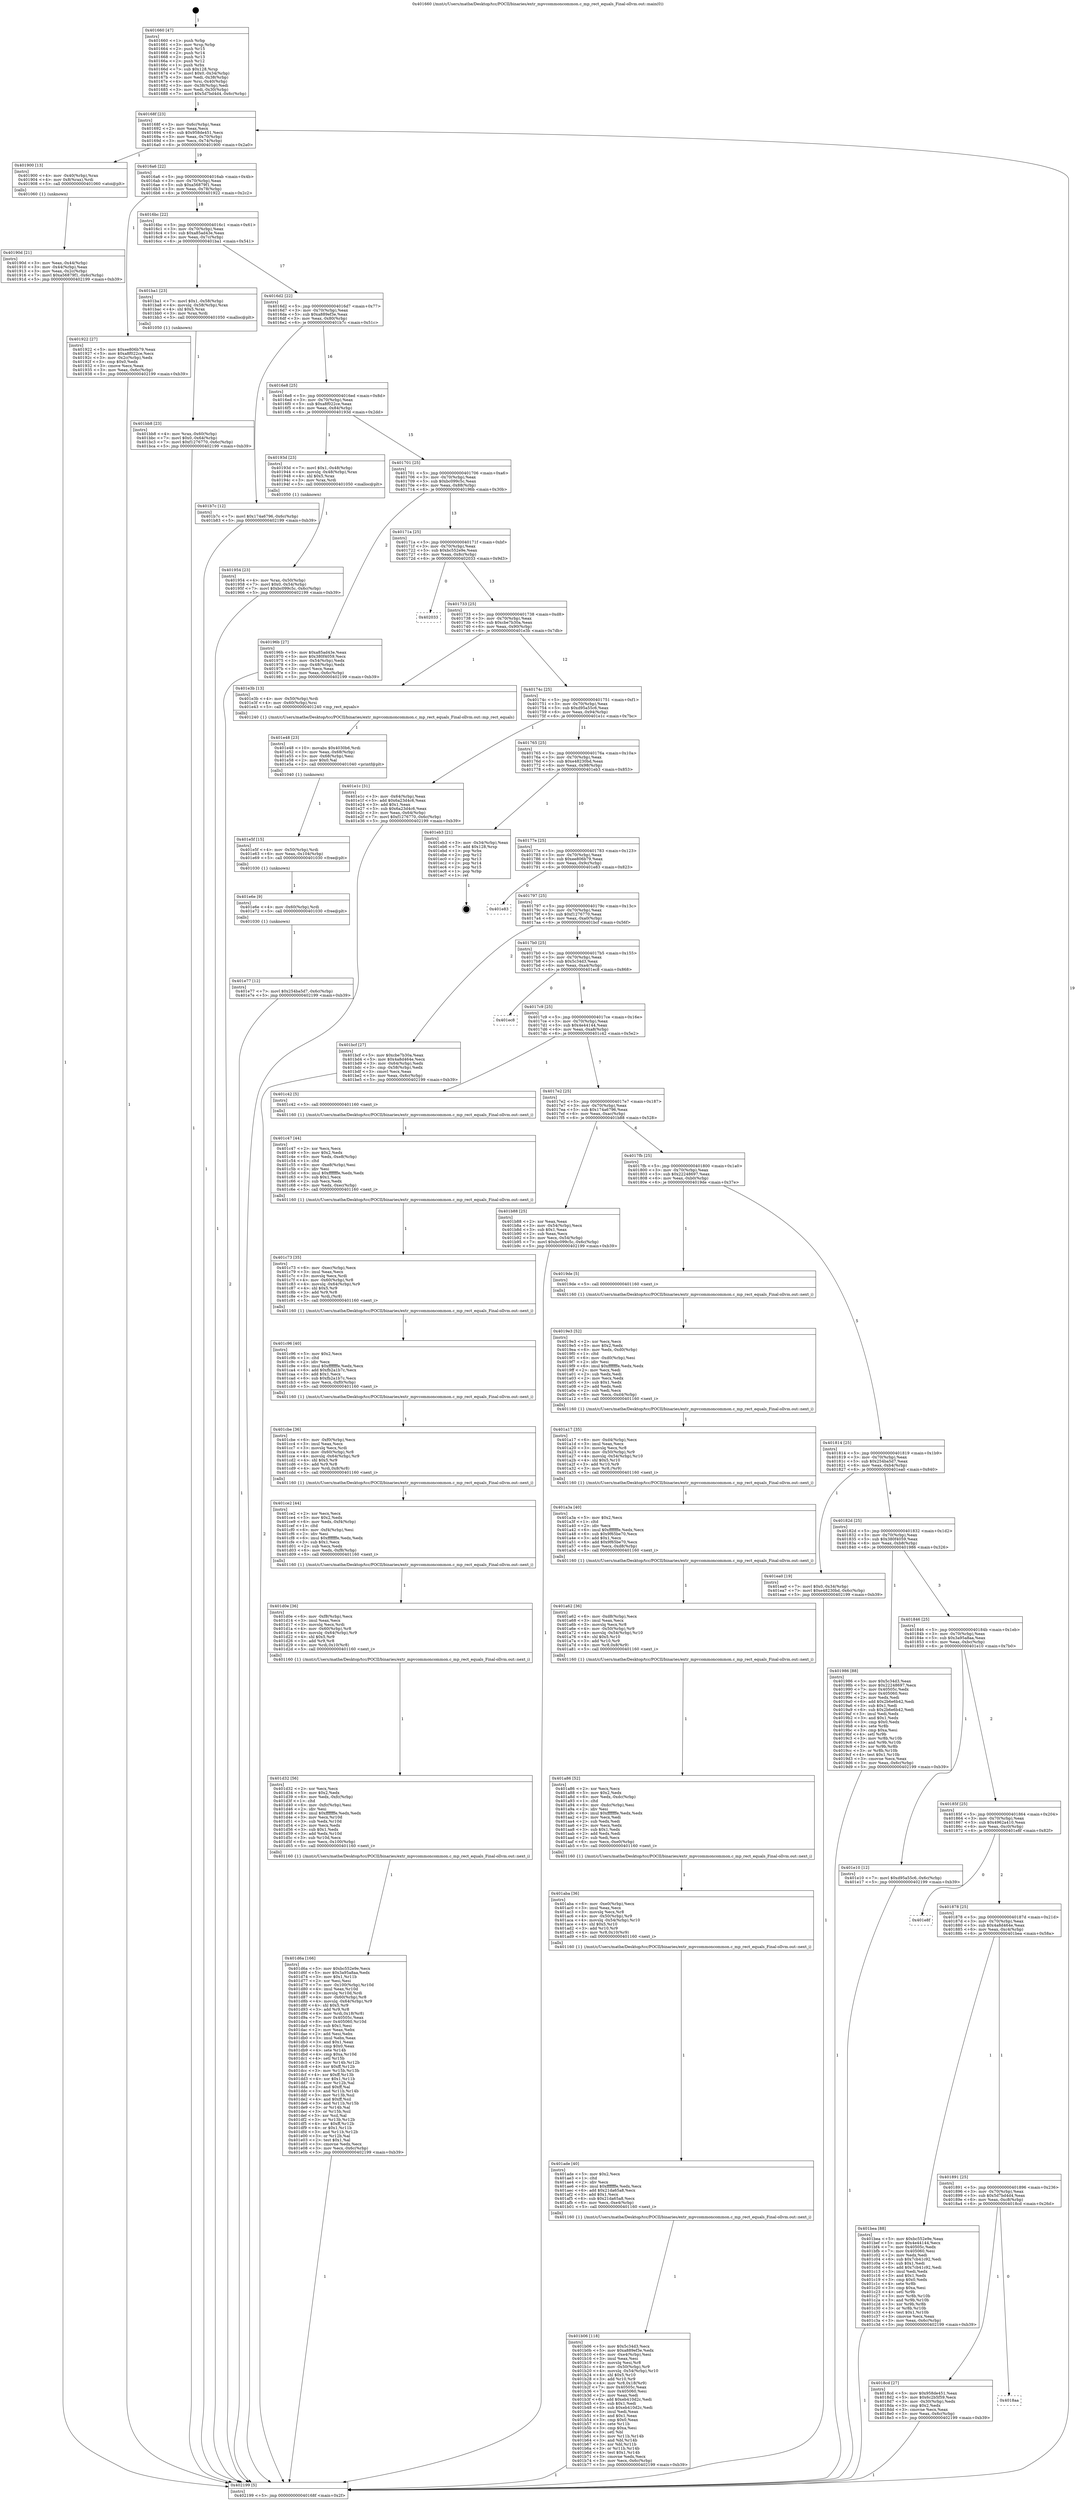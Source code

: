 digraph "0x401660" {
  label = "0x401660 (/mnt/c/Users/mathe/Desktop/tcc/POCII/binaries/extr_mpvcommoncommon.c_mp_rect_equals_Final-ollvm.out::main(0))"
  labelloc = "t"
  node[shape=record]

  Entry [label="",width=0.3,height=0.3,shape=circle,fillcolor=black,style=filled]
  "0x40168f" [label="{
     0x40168f [23]\l
     | [instrs]\l
     &nbsp;&nbsp;0x40168f \<+3\>: mov -0x6c(%rbp),%eax\l
     &nbsp;&nbsp;0x401692 \<+2\>: mov %eax,%ecx\l
     &nbsp;&nbsp;0x401694 \<+6\>: sub $0x958de451,%ecx\l
     &nbsp;&nbsp;0x40169a \<+3\>: mov %eax,-0x70(%rbp)\l
     &nbsp;&nbsp;0x40169d \<+3\>: mov %ecx,-0x74(%rbp)\l
     &nbsp;&nbsp;0x4016a0 \<+6\>: je 0000000000401900 \<main+0x2a0\>\l
  }"]
  "0x401900" [label="{
     0x401900 [13]\l
     | [instrs]\l
     &nbsp;&nbsp;0x401900 \<+4\>: mov -0x40(%rbp),%rax\l
     &nbsp;&nbsp;0x401904 \<+4\>: mov 0x8(%rax),%rdi\l
     &nbsp;&nbsp;0x401908 \<+5\>: call 0000000000401060 \<atoi@plt\>\l
     | [calls]\l
     &nbsp;&nbsp;0x401060 \{1\} (unknown)\l
  }"]
  "0x4016a6" [label="{
     0x4016a6 [22]\l
     | [instrs]\l
     &nbsp;&nbsp;0x4016a6 \<+5\>: jmp 00000000004016ab \<main+0x4b\>\l
     &nbsp;&nbsp;0x4016ab \<+3\>: mov -0x70(%rbp),%eax\l
     &nbsp;&nbsp;0x4016ae \<+5\>: sub $0xa56879f1,%eax\l
     &nbsp;&nbsp;0x4016b3 \<+3\>: mov %eax,-0x78(%rbp)\l
     &nbsp;&nbsp;0x4016b6 \<+6\>: je 0000000000401922 \<main+0x2c2\>\l
  }"]
  Exit [label="",width=0.3,height=0.3,shape=circle,fillcolor=black,style=filled,peripheries=2]
  "0x401922" [label="{
     0x401922 [27]\l
     | [instrs]\l
     &nbsp;&nbsp;0x401922 \<+5\>: mov $0xee806b79,%eax\l
     &nbsp;&nbsp;0x401927 \<+5\>: mov $0xa8f022ce,%ecx\l
     &nbsp;&nbsp;0x40192c \<+3\>: mov -0x2c(%rbp),%edx\l
     &nbsp;&nbsp;0x40192f \<+3\>: cmp $0x0,%edx\l
     &nbsp;&nbsp;0x401932 \<+3\>: cmove %ecx,%eax\l
     &nbsp;&nbsp;0x401935 \<+3\>: mov %eax,-0x6c(%rbp)\l
     &nbsp;&nbsp;0x401938 \<+5\>: jmp 0000000000402199 \<main+0xb39\>\l
  }"]
  "0x4016bc" [label="{
     0x4016bc [22]\l
     | [instrs]\l
     &nbsp;&nbsp;0x4016bc \<+5\>: jmp 00000000004016c1 \<main+0x61\>\l
     &nbsp;&nbsp;0x4016c1 \<+3\>: mov -0x70(%rbp),%eax\l
     &nbsp;&nbsp;0x4016c4 \<+5\>: sub $0xa85ad43e,%eax\l
     &nbsp;&nbsp;0x4016c9 \<+3\>: mov %eax,-0x7c(%rbp)\l
     &nbsp;&nbsp;0x4016cc \<+6\>: je 0000000000401ba1 \<main+0x541\>\l
  }"]
  "0x401e77" [label="{
     0x401e77 [12]\l
     | [instrs]\l
     &nbsp;&nbsp;0x401e77 \<+7\>: movl $0x254ba5d7,-0x6c(%rbp)\l
     &nbsp;&nbsp;0x401e7e \<+5\>: jmp 0000000000402199 \<main+0xb39\>\l
  }"]
  "0x401ba1" [label="{
     0x401ba1 [23]\l
     | [instrs]\l
     &nbsp;&nbsp;0x401ba1 \<+7\>: movl $0x1,-0x58(%rbp)\l
     &nbsp;&nbsp;0x401ba8 \<+4\>: movslq -0x58(%rbp),%rax\l
     &nbsp;&nbsp;0x401bac \<+4\>: shl $0x5,%rax\l
     &nbsp;&nbsp;0x401bb0 \<+3\>: mov %rax,%rdi\l
     &nbsp;&nbsp;0x401bb3 \<+5\>: call 0000000000401050 \<malloc@plt\>\l
     | [calls]\l
     &nbsp;&nbsp;0x401050 \{1\} (unknown)\l
  }"]
  "0x4016d2" [label="{
     0x4016d2 [22]\l
     | [instrs]\l
     &nbsp;&nbsp;0x4016d2 \<+5\>: jmp 00000000004016d7 \<main+0x77\>\l
     &nbsp;&nbsp;0x4016d7 \<+3\>: mov -0x70(%rbp),%eax\l
     &nbsp;&nbsp;0x4016da \<+5\>: sub $0xa889ef3e,%eax\l
     &nbsp;&nbsp;0x4016df \<+3\>: mov %eax,-0x80(%rbp)\l
     &nbsp;&nbsp;0x4016e2 \<+6\>: je 0000000000401b7c \<main+0x51c\>\l
  }"]
  "0x401e6e" [label="{
     0x401e6e [9]\l
     | [instrs]\l
     &nbsp;&nbsp;0x401e6e \<+4\>: mov -0x60(%rbp),%rdi\l
     &nbsp;&nbsp;0x401e72 \<+5\>: call 0000000000401030 \<free@plt\>\l
     | [calls]\l
     &nbsp;&nbsp;0x401030 \{1\} (unknown)\l
  }"]
  "0x401b7c" [label="{
     0x401b7c [12]\l
     | [instrs]\l
     &nbsp;&nbsp;0x401b7c \<+7\>: movl $0x174a6796,-0x6c(%rbp)\l
     &nbsp;&nbsp;0x401b83 \<+5\>: jmp 0000000000402199 \<main+0xb39\>\l
  }"]
  "0x4016e8" [label="{
     0x4016e8 [25]\l
     | [instrs]\l
     &nbsp;&nbsp;0x4016e8 \<+5\>: jmp 00000000004016ed \<main+0x8d\>\l
     &nbsp;&nbsp;0x4016ed \<+3\>: mov -0x70(%rbp),%eax\l
     &nbsp;&nbsp;0x4016f0 \<+5\>: sub $0xa8f022ce,%eax\l
     &nbsp;&nbsp;0x4016f5 \<+6\>: mov %eax,-0x84(%rbp)\l
     &nbsp;&nbsp;0x4016fb \<+6\>: je 000000000040193d \<main+0x2dd\>\l
  }"]
  "0x401e5f" [label="{
     0x401e5f [15]\l
     | [instrs]\l
     &nbsp;&nbsp;0x401e5f \<+4\>: mov -0x50(%rbp),%rdi\l
     &nbsp;&nbsp;0x401e63 \<+6\>: mov %eax,-0x104(%rbp)\l
     &nbsp;&nbsp;0x401e69 \<+5\>: call 0000000000401030 \<free@plt\>\l
     | [calls]\l
     &nbsp;&nbsp;0x401030 \{1\} (unknown)\l
  }"]
  "0x40193d" [label="{
     0x40193d [23]\l
     | [instrs]\l
     &nbsp;&nbsp;0x40193d \<+7\>: movl $0x1,-0x48(%rbp)\l
     &nbsp;&nbsp;0x401944 \<+4\>: movslq -0x48(%rbp),%rax\l
     &nbsp;&nbsp;0x401948 \<+4\>: shl $0x5,%rax\l
     &nbsp;&nbsp;0x40194c \<+3\>: mov %rax,%rdi\l
     &nbsp;&nbsp;0x40194f \<+5\>: call 0000000000401050 \<malloc@plt\>\l
     | [calls]\l
     &nbsp;&nbsp;0x401050 \{1\} (unknown)\l
  }"]
  "0x401701" [label="{
     0x401701 [25]\l
     | [instrs]\l
     &nbsp;&nbsp;0x401701 \<+5\>: jmp 0000000000401706 \<main+0xa6\>\l
     &nbsp;&nbsp;0x401706 \<+3\>: mov -0x70(%rbp),%eax\l
     &nbsp;&nbsp;0x401709 \<+5\>: sub $0xbc099c5c,%eax\l
     &nbsp;&nbsp;0x40170e \<+6\>: mov %eax,-0x88(%rbp)\l
     &nbsp;&nbsp;0x401714 \<+6\>: je 000000000040196b \<main+0x30b\>\l
  }"]
  "0x401e48" [label="{
     0x401e48 [23]\l
     | [instrs]\l
     &nbsp;&nbsp;0x401e48 \<+10\>: movabs $0x4030b6,%rdi\l
     &nbsp;&nbsp;0x401e52 \<+3\>: mov %eax,-0x68(%rbp)\l
     &nbsp;&nbsp;0x401e55 \<+3\>: mov -0x68(%rbp),%esi\l
     &nbsp;&nbsp;0x401e58 \<+2\>: mov $0x0,%al\l
     &nbsp;&nbsp;0x401e5a \<+5\>: call 0000000000401040 \<printf@plt\>\l
     | [calls]\l
     &nbsp;&nbsp;0x401040 \{1\} (unknown)\l
  }"]
  "0x40196b" [label="{
     0x40196b [27]\l
     | [instrs]\l
     &nbsp;&nbsp;0x40196b \<+5\>: mov $0xa85ad43e,%eax\l
     &nbsp;&nbsp;0x401970 \<+5\>: mov $0x380f4059,%ecx\l
     &nbsp;&nbsp;0x401975 \<+3\>: mov -0x54(%rbp),%edx\l
     &nbsp;&nbsp;0x401978 \<+3\>: cmp -0x48(%rbp),%edx\l
     &nbsp;&nbsp;0x40197b \<+3\>: cmovl %ecx,%eax\l
     &nbsp;&nbsp;0x40197e \<+3\>: mov %eax,-0x6c(%rbp)\l
     &nbsp;&nbsp;0x401981 \<+5\>: jmp 0000000000402199 \<main+0xb39\>\l
  }"]
  "0x40171a" [label="{
     0x40171a [25]\l
     | [instrs]\l
     &nbsp;&nbsp;0x40171a \<+5\>: jmp 000000000040171f \<main+0xbf\>\l
     &nbsp;&nbsp;0x40171f \<+3\>: mov -0x70(%rbp),%eax\l
     &nbsp;&nbsp;0x401722 \<+5\>: sub $0xbc552e9e,%eax\l
     &nbsp;&nbsp;0x401727 \<+6\>: mov %eax,-0x8c(%rbp)\l
     &nbsp;&nbsp;0x40172d \<+6\>: je 0000000000402033 \<main+0x9d3\>\l
  }"]
  "0x401d6a" [label="{
     0x401d6a [166]\l
     | [instrs]\l
     &nbsp;&nbsp;0x401d6a \<+5\>: mov $0xbc552e9e,%ecx\l
     &nbsp;&nbsp;0x401d6f \<+5\>: mov $0x3a95a8aa,%edx\l
     &nbsp;&nbsp;0x401d74 \<+3\>: mov $0x1,%r11b\l
     &nbsp;&nbsp;0x401d77 \<+2\>: xor %esi,%esi\l
     &nbsp;&nbsp;0x401d79 \<+7\>: mov -0x100(%rbp),%r10d\l
     &nbsp;&nbsp;0x401d80 \<+4\>: imul %eax,%r10d\l
     &nbsp;&nbsp;0x401d84 \<+3\>: movslq %r10d,%rdi\l
     &nbsp;&nbsp;0x401d87 \<+4\>: mov -0x60(%rbp),%r8\l
     &nbsp;&nbsp;0x401d8b \<+4\>: movslq -0x64(%rbp),%r9\l
     &nbsp;&nbsp;0x401d8f \<+4\>: shl $0x5,%r9\l
     &nbsp;&nbsp;0x401d93 \<+3\>: add %r9,%r8\l
     &nbsp;&nbsp;0x401d96 \<+4\>: mov %rdi,0x18(%r8)\l
     &nbsp;&nbsp;0x401d9a \<+7\>: mov 0x40505c,%eax\l
     &nbsp;&nbsp;0x401da1 \<+8\>: mov 0x405060,%r10d\l
     &nbsp;&nbsp;0x401da9 \<+3\>: sub $0x1,%esi\l
     &nbsp;&nbsp;0x401dac \<+2\>: mov %eax,%ebx\l
     &nbsp;&nbsp;0x401dae \<+2\>: add %esi,%ebx\l
     &nbsp;&nbsp;0x401db0 \<+3\>: imul %ebx,%eax\l
     &nbsp;&nbsp;0x401db3 \<+3\>: and $0x1,%eax\l
     &nbsp;&nbsp;0x401db6 \<+3\>: cmp $0x0,%eax\l
     &nbsp;&nbsp;0x401db9 \<+4\>: sete %r14b\l
     &nbsp;&nbsp;0x401dbd \<+4\>: cmp $0xa,%r10d\l
     &nbsp;&nbsp;0x401dc1 \<+4\>: setl %r15b\l
     &nbsp;&nbsp;0x401dc5 \<+3\>: mov %r14b,%r12b\l
     &nbsp;&nbsp;0x401dc8 \<+4\>: xor $0xff,%r12b\l
     &nbsp;&nbsp;0x401dcc \<+3\>: mov %r15b,%r13b\l
     &nbsp;&nbsp;0x401dcf \<+4\>: xor $0xff,%r13b\l
     &nbsp;&nbsp;0x401dd3 \<+4\>: xor $0x1,%r11b\l
     &nbsp;&nbsp;0x401dd7 \<+3\>: mov %r12b,%al\l
     &nbsp;&nbsp;0x401dda \<+2\>: and $0xff,%al\l
     &nbsp;&nbsp;0x401ddc \<+3\>: and %r11b,%r14b\l
     &nbsp;&nbsp;0x401ddf \<+3\>: mov %r13b,%sil\l
     &nbsp;&nbsp;0x401de2 \<+4\>: and $0xff,%sil\l
     &nbsp;&nbsp;0x401de6 \<+3\>: and %r11b,%r15b\l
     &nbsp;&nbsp;0x401de9 \<+3\>: or %r14b,%al\l
     &nbsp;&nbsp;0x401dec \<+3\>: or %r15b,%sil\l
     &nbsp;&nbsp;0x401def \<+3\>: xor %sil,%al\l
     &nbsp;&nbsp;0x401df2 \<+3\>: or %r13b,%r12b\l
     &nbsp;&nbsp;0x401df5 \<+4\>: xor $0xff,%r12b\l
     &nbsp;&nbsp;0x401df9 \<+4\>: or $0x1,%r11b\l
     &nbsp;&nbsp;0x401dfd \<+3\>: and %r11b,%r12b\l
     &nbsp;&nbsp;0x401e00 \<+3\>: or %r12b,%al\l
     &nbsp;&nbsp;0x401e03 \<+2\>: test $0x1,%al\l
     &nbsp;&nbsp;0x401e05 \<+3\>: cmovne %edx,%ecx\l
     &nbsp;&nbsp;0x401e08 \<+3\>: mov %ecx,-0x6c(%rbp)\l
     &nbsp;&nbsp;0x401e0b \<+5\>: jmp 0000000000402199 \<main+0xb39\>\l
  }"]
  "0x402033" [label="{
     0x402033\l
  }", style=dashed]
  "0x401733" [label="{
     0x401733 [25]\l
     | [instrs]\l
     &nbsp;&nbsp;0x401733 \<+5\>: jmp 0000000000401738 \<main+0xd8\>\l
     &nbsp;&nbsp;0x401738 \<+3\>: mov -0x70(%rbp),%eax\l
     &nbsp;&nbsp;0x40173b \<+5\>: sub $0xcbe7b30a,%eax\l
     &nbsp;&nbsp;0x401740 \<+6\>: mov %eax,-0x90(%rbp)\l
     &nbsp;&nbsp;0x401746 \<+6\>: je 0000000000401e3b \<main+0x7db\>\l
  }"]
  "0x401d32" [label="{
     0x401d32 [56]\l
     | [instrs]\l
     &nbsp;&nbsp;0x401d32 \<+2\>: xor %ecx,%ecx\l
     &nbsp;&nbsp;0x401d34 \<+5\>: mov $0x2,%edx\l
     &nbsp;&nbsp;0x401d39 \<+6\>: mov %edx,-0xfc(%rbp)\l
     &nbsp;&nbsp;0x401d3f \<+1\>: cltd\l
     &nbsp;&nbsp;0x401d40 \<+6\>: mov -0xfc(%rbp),%esi\l
     &nbsp;&nbsp;0x401d46 \<+2\>: idiv %esi\l
     &nbsp;&nbsp;0x401d48 \<+6\>: imul $0xfffffffe,%edx,%edx\l
     &nbsp;&nbsp;0x401d4e \<+3\>: mov %ecx,%r10d\l
     &nbsp;&nbsp;0x401d51 \<+3\>: sub %edx,%r10d\l
     &nbsp;&nbsp;0x401d54 \<+2\>: mov %ecx,%edx\l
     &nbsp;&nbsp;0x401d56 \<+3\>: sub $0x1,%edx\l
     &nbsp;&nbsp;0x401d59 \<+3\>: add %edx,%r10d\l
     &nbsp;&nbsp;0x401d5c \<+3\>: sub %r10d,%ecx\l
     &nbsp;&nbsp;0x401d5f \<+6\>: mov %ecx,-0x100(%rbp)\l
     &nbsp;&nbsp;0x401d65 \<+5\>: call 0000000000401160 \<next_i\>\l
     | [calls]\l
     &nbsp;&nbsp;0x401160 \{1\} (/mnt/c/Users/mathe/Desktop/tcc/POCII/binaries/extr_mpvcommoncommon.c_mp_rect_equals_Final-ollvm.out::next_i)\l
  }"]
  "0x401e3b" [label="{
     0x401e3b [13]\l
     | [instrs]\l
     &nbsp;&nbsp;0x401e3b \<+4\>: mov -0x50(%rbp),%rdi\l
     &nbsp;&nbsp;0x401e3f \<+4\>: mov -0x60(%rbp),%rsi\l
     &nbsp;&nbsp;0x401e43 \<+5\>: call 0000000000401240 \<mp_rect_equals\>\l
     | [calls]\l
     &nbsp;&nbsp;0x401240 \{1\} (/mnt/c/Users/mathe/Desktop/tcc/POCII/binaries/extr_mpvcommoncommon.c_mp_rect_equals_Final-ollvm.out::mp_rect_equals)\l
  }"]
  "0x40174c" [label="{
     0x40174c [25]\l
     | [instrs]\l
     &nbsp;&nbsp;0x40174c \<+5\>: jmp 0000000000401751 \<main+0xf1\>\l
     &nbsp;&nbsp;0x401751 \<+3\>: mov -0x70(%rbp),%eax\l
     &nbsp;&nbsp;0x401754 \<+5\>: sub $0xd95a55c6,%eax\l
     &nbsp;&nbsp;0x401759 \<+6\>: mov %eax,-0x94(%rbp)\l
     &nbsp;&nbsp;0x40175f \<+6\>: je 0000000000401e1c \<main+0x7bc\>\l
  }"]
  "0x401d0e" [label="{
     0x401d0e [36]\l
     | [instrs]\l
     &nbsp;&nbsp;0x401d0e \<+6\>: mov -0xf8(%rbp),%ecx\l
     &nbsp;&nbsp;0x401d14 \<+3\>: imul %eax,%ecx\l
     &nbsp;&nbsp;0x401d17 \<+3\>: movslq %ecx,%rdi\l
     &nbsp;&nbsp;0x401d1a \<+4\>: mov -0x60(%rbp),%r8\l
     &nbsp;&nbsp;0x401d1e \<+4\>: movslq -0x64(%rbp),%r9\l
     &nbsp;&nbsp;0x401d22 \<+4\>: shl $0x5,%r9\l
     &nbsp;&nbsp;0x401d26 \<+3\>: add %r9,%r8\l
     &nbsp;&nbsp;0x401d29 \<+4\>: mov %rdi,0x10(%r8)\l
     &nbsp;&nbsp;0x401d2d \<+5\>: call 0000000000401160 \<next_i\>\l
     | [calls]\l
     &nbsp;&nbsp;0x401160 \{1\} (/mnt/c/Users/mathe/Desktop/tcc/POCII/binaries/extr_mpvcommoncommon.c_mp_rect_equals_Final-ollvm.out::next_i)\l
  }"]
  "0x401e1c" [label="{
     0x401e1c [31]\l
     | [instrs]\l
     &nbsp;&nbsp;0x401e1c \<+3\>: mov -0x64(%rbp),%eax\l
     &nbsp;&nbsp;0x401e1f \<+5\>: add $0x6a23d4c6,%eax\l
     &nbsp;&nbsp;0x401e24 \<+3\>: add $0x1,%eax\l
     &nbsp;&nbsp;0x401e27 \<+5\>: sub $0x6a23d4c6,%eax\l
     &nbsp;&nbsp;0x401e2c \<+3\>: mov %eax,-0x64(%rbp)\l
     &nbsp;&nbsp;0x401e2f \<+7\>: movl $0xf1276770,-0x6c(%rbp)\l
     &nbsp;&nbsp;0x401e36 \<+5\>: jmp 0000000000402199 \<main+0xb39\>\l
  }"]
  "0x401765" [label="{
     0x401765 [25]\l
     | [instrs]\l
     &nbsp;&nbsp;0x401765 \<+5\>: jmp 000000000040176a \<main+0x10a\>\l
     &nbsp;&nbsp;0x40176a \<+3\>: mov -0x70(%rbp),%eax\l
     &nbsp;&nbsp;0x40176d \<+5\>: sub $0xe48230bd,%eax\l
     &nbsp;&nbsp;0x401772 \<+6\>: mov %eax,-0x98(%rbp)\l
     &nbsp;&nbsp;0x401778 \<+6\>: je 0000000000401eb3 \<main+0x853\>\l
  }"]
  "0x401ce2" [label="{
     0x401ce2 [44]\l
     | [instrs]\l
     &nbsp;&nbsp;0x401ce2 \<+2\>: xor %ecx,%ecx\l
     &nbsp;&nbsp;0x401ce4 \<+5\>: mov $0x2,%edx\l
     &nbsp;&nbsp;0x401ce9 \<+6\>: mov %edx,-0xf4(%rbp)\l
     &nbsp;&nbsp;0x401cef \<+1\>: cltd\l
     &nbsp;&nbsp;0x401cf0 \<+6\>: mov -0xf4(%rbp),%esi\l
     &nbsp;&nbsp;0x401cf6 \<+2\>: idiv %esi\l
     &nbsp;&nbsp;0x401cf8 \<+6\>: imul $0xfffffffe,%edx,%edx\l
     &nbsp;&nbsp;0x401cfe \<+3\>: sub $0x1,%ecx\l
     &nbsp;&nbsp;0x401d01 \<+2\>: sub %ecx,%edx\l
     &nbsp;&nbsp;0x401d03 \<+6\>: mov %edx,-0xf8(%rbp)\l
     &nbsp;&nbsp;0x401d09 \<+5\>: call 0000000000401160 \<next_i\>\l
     | [calls]\l
     &nbsp;&nbsp;0x401160 \{1\} (/mnt/c/Users/mathe/Desktop/tcc/POCII/binaries/extr_mpvcommoncommon.c_mp_rect_equals_Final-ollvm.out::next_i)\l
  }"]
  "0x401eb3" [label="{
     0x401eb3 [21]\l
     | [instrs]\l
     &nbsp;&nbsp;0x401eb3 \<+3\>: mov -0x34(%rbp),%eax\l
     &nbsp;&nbsp;0x401eb6 \<+7\>: add $0x128,%rsp\l
     &nbsp;&nbsp;0x401ebd \<+1\>: pop %rbx\l
     &nbsp;&nbsp;0x401ebe \<+2\>: pop %r12\l
     &nbsp;&nbsp;0x401ec0 \<+2\>: pop %r13\l
     &nbsp;&nbsp;0x401ec2 \<+2\>: pop %r14\l
     &nbsp;&nbsp;0x401ec4 \<+2\>: pop %r15\l
     &nbsp;&nbsp;0x401ec6 \<+1\>: pop %rbp\l
     &nbsp;&nbsp;0x401ec7 \<+1\>: ret\l
  }"]
  "0x40177e" [label="{
     0x40177e [25]\l
     | [instrs]\l
     &nbsp;&nbsp;0x40177e \<+5\>: jmp 0000000000401783 \<main+0x123\>\l
     &nbsp;&nbsp;0x401783 \<+3\>: mov -0x70(%rbp),%eax\l
     &nbsp;&nbsp;0x401786 \<+5\>: sub $0xee806b79,%eax\l
     &nbsp;&nbsp;0x40178b \<+6\>: mov %eax,-0x9c(%rbp)\l
     &nbsp;&nbsp;0x401791 \<+6\>: je 0000000000401e83 \<main+0x823\>\l
  }"]
  "0x401cbe" [label="{
     0x401cbe [36]\l
     | [instrs]\l
     &nbsp;&nbsp;0x401cbe \<+6\>: mov -0xf0(%rbp),%ecx\l
     &nbsp;&nbsp;0x401cc4 \<+3\>: imul %eax,%ecx\l
     &nbsp;&nbsp;0x401cc7 \<+3\>: movslq %ecx,%rdi\l
     &nbsp;&nbsp;0x401cca \<+4\>: mov -0x60(%rbp),%r8\l
     &nbsp;&nbsp;0x401cce \<+4\>: movslq -0x64(%rbp),%r9\l
     &nbsp;&nbsp;0x401cd2 \<+4\>: shl $0x5,%r9\l
     &nbsp;&nbsp;0x401cd6 \<+3\>: add %r9,%r8\l
     &nbsp;&nbsp;0x401cd9 \<+4\>: mov %rdi,0x8(%r8)\l
     &nbsp;&nbsp;0x401cdd \<+5\>: call 0000000000401160 \<next_i\>\l
     | [calls]\l
     &nbsp;&nbsp;0x401160 \{1\} (/mnt/c/Users/mathe/Desktop/tcc/POCII/binaries/extr_mpvcommoncommon.c_mp_rect_equals_Final-ollvm.out::next_i)\l
  }"]
  "0x401e83" [label="{
     0x401e83\l
  }", style=dashed]
  "0x401797" [label="{
     0x401797 [25]\l
     | [instrs]\l
     &nbsp;&nbsp;0x401797 \<+5\>: jmp 000000000040179c \<main+0x13c\>\l
     &nbsp;&nbsp;0x40179c \<+3\>: mov -0x70(%rbp),%eax\l
     &nbsp;&nbsp;0x40179f \<+5\>: sub $0xf1276770,%eax\l
     &nbsp;&nbsp;0x4017a4 \<+6\>: mov %eax,-0xa0(%rbp)\l
     &nbsp;&nbsp;0x4017aa \<+6\>: je 0000000000401bcf \<main+0x56f\>\l
  }"]
  "0x401c96" [label="{
     0x401c96 [40]\l
     | [instrs]\l
     &nbsp;&nbsp;0x401c96 \<+5\>: mov $0x2,%ecx\l
     &nbsp;&nbsp;0x401c9b \<+1\>: cltd\l
     &nbsp;&nbsp;0x401c9c \<+2\>: idiv %ecx\l
     &nbsp;&nbsp;0x401c9e \<+6\>: imul $0xfffffffe,%edx,%ecx\l
     &nbsp;&nbsp;0x401ca4 \<+6\>: add $0xfb2a1b7c,%ecx\l
     &nbsp;&nbsp;0x401caa \<+3\>: add $0x1,%ecx\l
     &nbsp;&nbsp;0x401cad \<+6\>: sub $0xfb2a1b7c,%ecx\l
     &nbsp;&nbsp;0x401cb3 \<+6\>: mov %ecx,-0xf0(%rbp)\l
     &nbsp;&nbsp;0x401cb9 \<+5\>: call 0000000000401160 \<next_i\>\l
     | [calls]\l
     &nbsp;&nbsp;0x401160 \{1\} (/mnt/c/Users/mathe/Desktop/tcc/POCII/binaries/extr_mpvcommoncommon.c_mp_rect_equals_Final-ollvm.out::next_i)\l
  }"]
  "0x401bcf" [label="{
     0x401bcf [27]\l
     | [instrs]\l
     &nbsp;&nbsp;0x401bcf \<+5\>: mov $0xcbe7b30a,%eax\l
     &nbsp;&nbsp;0x401bd4 \<+5\>: mov $0x4a8d464e,%ecx\l
     &nbsp;&nbsp;0x401bd9 \<+3\>: mov -0x64(%rbp),%edx\l
     &nbsp;&nbsp;0x401bdc \<+3\>: cmp -0x58(%rbp),%edx\l
     &nbsp;&nbsp;0x401bdf \<+3\>: cmovl %ecx,%eax\l
     &nbsp;&nbsp;0x401be2 \<+3\>: mov %eax,-0x6c(%rbp)\l
     &nbsp;&nbsp;0x401be5 \<+5\>: jmp 0000000000402199 \<main+0xb39\>\l
  }"]
  "0x4017b0" [label="{
     0x4017b0 [25]\l
     | [instrs]\l
     &nbsp;&nbsp;0x4017b0 \<+5\>: jmp 00000000004017b5 \<main+0x155\>\l
     &nbsp;&nbsp;0x4017b5 \<+3\>: mov -0x70(%rbp),%eax\l
     &nbsp;&nbsp;0x4017b8 \<+5\>: sub $0x5c34d3,%eax\l
     &nbsp;&nbsp;0x4017bd \<+6\>: mov %eax,-0xa4(%rbp)\l
     &nbsp;&nbsp;0x4017c3 \<+6\>: je 0000000000401ec8 \<main+0x868\>\l
  }"]
  "0x401c73" [label="{
     0x401c73 [35]\l
     | [instrs]\l
     &nbsp;&nbsp;0x401c73 \<+6\>: mov -0xec(%rbp),%ecx\l
     &nbsp;&nbsp;0x401c79 \<+3\>: imul %eax,%ecx\l
     &nbsp;&nbsp;0x401c7c \<+3\>: movslq %ecx,%rdi\l
     &nbsp;&nbsp;0x401c7f \<+4\>: mov -0x60(%rbp),%r8\l
     &nbsp;&nbsp;0x401c83 \<+4\>: movslq -0x64(%rbp),%r9\l
     &nbsp;&nbsp;0x401c87 \<+4\>: shl $0x5,%r9\l
     &nbsp;&nbsp;0x401c8b \<+3\>: add %r9,%r8\l
     &nbsp;&nbsp;0x401c8e \<+3\>: mov %rdi,(%r8)\l
     &nbsp;&nbsp;0x401c91 \<+5\>: call 0000000000401160 \<next_i\>\l
     | [calls]\l
     &nbsp;&nbsp;0x401160 \{1\} (/mnt/c/Users/mathe/Desktop/tcc/POCII/binaries/extr_mpvcommoncommon.c_mp_rect_equals_Final-ollvm.out::next_i)\l
  }"]
  "0x401ec8" [label="{
     0x401ec8\l
  }", style=dashed]
  "0x4017c9" [label="{
     0x4017c9 [25]\l
     | [instrs]\l
     &nbsp;&nbsp;0x4017c9 \<+5\>: jmp 00000000004017ce \<main+0x16e\>\l
     &nbsp;&nbsp;0x4017ce \<+3\>: mov -0x70(%rbp),%eax\l
     &nbsp;&nbsp;0x4017d1 \<+5\>: sub $0x4e44144,%eax\l
     &nbsp;&nbsp;0x4017d6 \<+6\>: mov %eax,-0xa8(%rbp)\l
     &nbsp;&nbsp;0x4017dc \<+6\>: je 0000000000401c42 \<main+0x5e2\>\l
  }"]
  "0x401c47" [label="{
     0x401c47 [44]\l
     | [instrs]\l
     &nbsp;&nbsp;0x401c47 \<+2\>: xor %ecx,%ecx\l
     &nbsp;&nbsp;0x401c49 \<+5\>: mov $0x2,%edx\l
     &nbsp;&nbsp;0x401c4e \<+6\>: mov %edx,-0xe8(%rbp)\l
     &nbsp;&nbsp;0x401c54 \<+1\>: cltd\l
     &nbsp;&nbsp;0x401c55 \<+6\>: mov -0xe8(%rbp),%esi\l
     &nbsp;&nbsp;0x401c5b \<+2\>: idiv %esi\l
     &nbsp;&nbsp;0x401c5d \<+6\>: imul $0xfffffffe,%edx,%edx\l
     &nbsp;&nbsp;0x401c63 \<+3\>: sub $0x1,%ecx\l
     &nbsp;&nbsp;0x401c66 \<+2\>: sub %ecx,%edx\l
     &nbsp;&nbsp;0x401c68 \<+6\>: mov %edx,-0xec(%rbp)\l
     &nbsp;&nbsp;0x401c6e \<+5\>: call 0000000000401160 \<next_i\>\l
     | [calls]\l
     &nbsp;&nbsp;0x401160 \{1\} (/mnt/c/Users/mathe/Desktop/tcc/POCII/binaries/extr_mpvcommoncommon.c_mp_rect_equals_Final-ollvm.out::next_i)\l
  }"]
  "0x401c42" [label="{
     0x401c42 [5]\l
     | [instrs]\l
     &nbsp;&nbsp;0x401c42 \<+5\>: call 0000000000401160 \<next_i\>\l
     | [calls]\l
     &nbsp;&nbsp;0x401160 \{1\} (/mnt/c/Users/mathe/Desktop/tcc/POCII/binaries/extr_mpvcommoncommon.c_mp_rect_equals_Final-ollvm.out::next_i)\l
  }"]
  "0x4017e2" [label="{
     0x4017e2 [25]\l
     | [instrs]\l
     &nbsp;&nbsp;0x4017e2 \<+5\>: jmp 00000000004017e7 \<main+0x187\>\l
     &nbsp;&nbsp;0x4017e7 \<+3\>: mov -0x70(%rbp),%eax\l
     &nbsp;&nbsp;0x4017ea \<+5\>: sub $0x174a6796,%eax\l
     &nbsp;&nbsp;0x4017ef \<+6\>: mov %eax,-0xac(%rbp)\l
     &nbsp;&nbsp;0x4017f5 \<+6\>: je 0000000000401b88 \<main+0x528\>\l
  }"]
  "0x401bb8" [label="{
     0x401bb8 [23]\l
     | [instrs]\l
     &nbsp;&nbsp;0x401bb8 \<+4\>: mov %rax,-0x60(%rbp)\l
     &nbsp;&nbsp;0x401bbc \<+7\>: movl $0x0,-0x64(%rbp)\l
     &nbsp;&nbsp;0x401bc3 \<+7\>: movl $0xf1276770,-0x6c(%rbp)\l
     &nbsp;&nbsp;0x401bca \<+5\>: jmp 0000000000402199 \<main+0xb39\>\l
  }"]
  "0x401b88" [label="{
     0x401b88 [25]\l
     | [instrs]\l
     &nbsp;&nbsp;0x401b88 \<+2\>: xor %eax,%eax\l
     &nbsp;&nbsp;0x401b8a \<+3\>: mov -0x54(%rbp),%ecx\l
     &nbsp;&nbsp;0x401b8d \<+3\>: sub $0x1,%eax\l
     &nbsp;&nbsp;0x401b90 \<+2\>: sub %eax,%ecx\l
     &nbsp;&nbsp;0x401b92 \<+3\>: mov %ecx,-0x54(%rbp)\l
     &nbsp;&nbsp;0x401b95 \<+7\>: movl $0xbc099c5c,-0x6c(%rbp)\l
     &nbsp;&nbsp;0x401b9c \<+5\>: jmp 0000000000402199 \<main+0xb39\>\l
  }"]
  "0x4017fb" [label="{
     0x4017fb [25]\l
     | [instrs]\l
     &nbsp;&nbsp;0x4017fb \<+5\>: jmp 0000000000401800 \<main+0x1a0\>\l
     &nbsp;&nbsp;0x401800 \<+3\>: mov -0x70(%rbp),%eax\l
     &nbsp;&nbsp;0x401803 \<+5\>: sub $0x22248697,%eax\l
     &nbsp;&nbsp;0x401808 \<+6\>: mov %eax,-0xb0(%rbp)\l
     &nbsp;&nbsp;0x40180e \<+6\>: je 00000000004019de \<main+0x37e\>\l
  }"]
  "0x401b06" [label="{
     0x401b06 [118]\l
     | [instrs]\l
     &nbsp;&nbsp;0x401b06 \<+5\>: mov $0x5c34d3,%ecx\l
     &nbsp;&nbsp;0x401b0b \<+5\>: mov $0xa889ef3e,%edx\l
     &nbsp;&nbsp;0x401b10 \<+6\>: mov -0xe4(%rbp),%esi\l
     &nbsp;&nbsp;0x401b16 \<+3\>: imul %eax,%esi\l
     &nbsp;&nbsp;0x401b19 \<+3\>: movslq %esi,%r8\l
     &nbsp;&nbsp;0x401b1c \<+4\>: mov -0x50(%rbp),%r9\l
     &nbsp;&nbsp;0x401b20 \<+4\>: movslq -0x54(%rbp),%r10\l
     &nbsp;&nbsp;0x401b24 \<+4\>: shl $0x5,%r10\l
     &nbsp;&nbsp;0x401b28 \<+3\>: add %r10,%r9\l
     &nbsp;&nbsp;0x401b2b \<+4\>: mov %r8,0x18(%r9)\l
     &nbsp;&nbsp;0x401b2f \<+7\>: mov 0x40505c,%eax\l
     &nbsp;&nbsp;0x401b36 \<+7\>: mov 0x405060,%esi\l
     &nbsp;&nbsp;0x401b3d \<+2\>: mov %eax,%edi\l
     &nbsp;&nbsp;0x401b3f \<+6\>: add $0xeb410d2c,%edi\l
     &nbsp;&nbsp;0x401b45 \<+3\>: sub $0x1,%edi\l
     &nbsp;&nbsp;0x401b48 \<+6\>: sub $0xeb410d2c,%edi\l
     &nbsp;&nbsp;0x401b4e \<+3\>: imul %edi,%eax\l
     &nbsp;&nbsp;0x401b51 \<+3\>: and $0x1,%eax\l
     &nbsp;&nbsp;0x401b54 \<+3\>: cmp $0x0,%eax\l
     &nbsp;&nbsp;0x401b57 \<+4\>: sete %r11b\l
     &nbsp;&nbsp;0x401b5b \<+3\>: cmp $0xa,%esi\l
     &nbsp;&nbsp;0x401b5e \<+3\>: setl %bl\l
     &nbsp;&nbsp;0x401b61 \<+3\>: mov %r11b,%r14b\l
     &nbsp;&nbsp;0x401b64 \<+3\>: and %bl,%r14b\l
     &nbsp;&nbsp;0x401b67 \<+3\>: xor %bl,%r11b\l
     &nbsp;&nbsp;0x401b6a \<+3\>: or %r11b,%r14b\l
     &nbsp;&nbsp;0x401b6d \<+4\>: test $0x1,%r14b\l
     &nbsp;&nbsp;0x401b71 \<+3\>: cmovne %edx,%ecx\l
     &nbsp;&nbsp;0x401b74 \<+3\>: mov %ecx,-0x6c(%rbp)\l
     &nbsp;&nbsp;0x401b77 \<+5\>: jmp 0000000000402199 \<main+0xb39\>\l
  }"]
  "0x4019de" [label="{
     0x4019de [5]\l
     | [instrs]\l
     &nbsp;&nbsp;0x4019de \<+5\>: call 0000000000401160 \<next_i\>\l
     | [calls]\l
     &nbsp;&nbsp;0x401160 \{1\} (/mnt/c/Users/mathe/Desktop/tcc/POCII/binaries/extr_mpvcommoncommon.c_mp_rect_equals_Final-ollvm.out::next_i)\l
  }"]
  "0x401814" [label="{
     0x401814 [25]\l
     | [instrs]\l
     &nbsp;&nbsp;0x401814 \<+5\>: jmp 0000000000401819 \<main+0x1b9\>\l
     &nbsp;&nbsp;0x401819 \<+3\>: mov -0x70(%rbp),%eax\l
     &nbsp;&nbsp;0x40181c \<+5\>: sub $0x254ba5d7,%eax\l
     &nbsp;&nbsp;0x401821 \<+6\>: mov %eax,-0xb4(%rbp)\l
     &nbsp;&nbsp;0x401827 \<+6\>: je 0000000000401ea0 \<main+0x840\>\l
  }"]
  "0x401ade" [label="{
     0x401ade [40]\l
     | [instrs]\l
     &nbsp;&nbsp;0x401ade \<+5\>: mov $0x2,%ecx\l
     &nbsp;&nbsp;0x401ae3 \<+1\>: cltd\l
     &nbsp;&nbsp;0x401ae4 \<+2\>: idiv %ecx\l
     &nbsp;&nbsp;0x401ae6 \<+6\>: imul $0xfffffffe,%edx,%ecx\l
     &nbsp;&nbsp;0x401aec \<+6\>: add $0x21da65a8,%ecx\l
     &nbsp;&nbsp;0x401af2 \<+3\>: add $0x1,%ecx\l
     &nbsp;&nbsp;0x401af5 \<+6\>: sub $0x21da65a8,%ecx\l
     &nbsp;&nbsp;0x401afb \<+6\>: mov %ecx,-0xe4(%rbp)\l
     &nbsp;&nbsp;0x401b01 \<+5\>: call 0000000000401160 \<next_i\>\l
     | [calls]\l
     &nbsp;&nbsp;0x401160 \{1\} (/mnt/c/Users/mathe/Desktop/tcc/POCII/binaries/extr_mpvcommoncommon.c_mp_rect_equals_Final-ollvm.out::next_i)\l
  }"]
  "0x401ea0" [label="{
     0x401ea0 [19]\l
     | [instrs]\l
     &nbsp;&nbsp;0x401ea0 \<+7\>: movl $0x0,-0x34(%rbp)\l
     &nbsp;&nbsp;0x401ea7 \<+7\>: movl $0xe48230bd,-0x6c(%rbp)\l
     &nbsp;&nbsp;0x401eae \<+5\>: jmp 0000000000402199 \<main+0xb39\>\l
  }"]
  "0x40182d" [label="{
     0x40182d [25]\l
     | [instrs]\l
     &nbsp;&nbsp;0x40182d \<+5\>: jmp 0000000000401832 \<main+0x1d2\>\l
     &nbsp;&nbsp;0x401832 \<+3\>: mov -0x70(%rbp),%eax\l
     &nbsp;&nbsp;0x401835 \<+5\>: sub $0x380f4059,%eax\l
     &nbsp;&nbsp;0x40183a \<+6\>: mov %eax,-0xb8(%rbp)\l
     &nbsp;&nbsp;0x401840 \<+6\>: je 0000000000401986 \<main+0x326\>\l
  }"]
  "0x401aba" [label="{
     0x401aba [36]\l
     | [instrs]\l
     &nbsp;&nbsp;0x401aba \<+6\>: mov -0xe0(%rbp),%ecx\l
     &nbsp;&nbsp;0x401ac0 \<+3\>: imul %eax,%ecx\l
     &nbsp;&nbsp;0x401ac3 \<+3\>: movslq %ecx,%r8\l
     &nbsp;&nbsp;0x401ac6 \<+4\>: mov -0x50(%rbp),%r9\l
     &nbsp;&nbsp;0x401aca \<+4\>: movslq -0x54(%rbp),%r10\l
     &nbsp;&nbsp;0x401ace \<+4\>: shl $0x5,%r10\l
     &nbsp;&nbsp;0x401ad2 \<+3\>: add %r10,%r9\l
     &nbsp;&nbsp;0x401ad5 \<+4\>: mov %r8,0x10(%r9)\l
     &nbsp;&nbsp;0x401ad9 \<+5\>: call 0000000000401160 \<next_i\>\l
     | [calls]\l
     &nbsp;&nbsp;0x401160 \{1\} (/mnt/c/Users/mathe/Desktop/tcc/POCII/binaries/extr_mpvcommoncommon.c_mp_rect_equals_Final-ollvm.out::next_i)\l
  }"]
  "0x401986" [label="{
     0x401986 [88]\l
     | [instrs]\l
     &nbsp;&nbsp;0x401986 \<+5\>: mov $0x5c34d3,%eax\l
     &nbsp;&nbsp;0x40198b \<+5\>: mov $0x22248697,%ecx\l
     &nbsp;&nbsp;0x401990 \<+7\>: mov 0x40505c,%edx\l
     &nbsp;&nbsp;0x401997 \<+7\>: mov 0x405060,%esi\l
     &nbsp;&nbsp;0x40199e \<+2\>: mov %edx,%edi\l
     &nbsp;&nbsp;0x4019a0 \<+6\>: add $0x2b6e6b42,%edi\l
     &nbsp;&nbsp;0x4019a6 \<+3\>: sub $0x1,%edi\l
     &nbsp;&nbsp;0x4019a9 \<+6\>: sub $0x2b6e6b42,%edi\l
     &nbsp;&nbsp;0x4019af \<+3\>: imul %edi,%edx\l
     &nbsp;&nbsp;0x4019b2 \<+3\>: and $0x1,%edx\l
     &nbsp;&nbsp;0x4019b5 \<+3\>: cmp $0x0,%edx\l
     &nbsp;&nbsp;0x4019b8 \<+4\>: sete %r8b\l
     &nbsp;&nbsp;0x4019bc \<+3\>: cmp $0xa,%esi\l
     &nbsp;&nbsp;0x4019bf \<+4\>: setl %r9b\l
     &nbsp;&nbsp;0x4019c3 \<+3\>: mov %r8b,%r10b\l
     &nbsp;&nbsp;0x4019c6 \<+3\>: and %r9b,%r10b\l
     &nbsp;&nbsp;0x4019c9 \<+3\>: xor %r9b,%r8b\l
     &nbsp;&nbsp;0x4019cc \<+3\>: or %r8b,%r10b\l
     &nbsp;&nbsp;0x4019cf \<+4\>: test $0x1,%r10b\l
     &nbsp;&nbsp;0x4019d3 \<+3\>: cmovne %ecx,%eax\l
     &nbsp;&nbsp;0x4019d6 \<+3\>: mov %eax,-0x6c(%rbp)\l
     &nbsp;&nbsp;0x4019d9 \<+5\>: jmp 0000000000402199 \<main+0xb39\>\l
  }"]
  "0x401846" [label="{
     0x401846 [25]\l
     | [instrs]\l
     &nbsp;&nbsp;0x401846 \<+5\>: jmp 000000000040184b \<main+0x1eb\>\l
     &nbsp;&nbsp;0x40184b \<+3\>: mov -0x70(%rbp),%eax\l
     &nbsp;&nbsp;0x40184e \<+5\>: sub $0x3a95a8aa,%eax\l
     &nbsp;&nbsp;0x401853 \<+6\>: mov %eax,-0xbc(%rbp)\l
     &nbsp;&nbsp;0x401859 \<+6\>: je 0000000000401e10 \<main+0x7b0\>\l
  }"]
  "0x401a86" [label="{
     0x401a86 [52]\l
     | [instrs]\l
     &nbsp;&nbsp;0x401a86 \<+2\>: xor %ecx,%ecx\l
     &nbsp;&nbsp;0x401a88 \<+5\>: mov $0x2,%edx\l
     &nbsp;&nbsp;0x401a8d \<+6\>: mov %edx,-0xdc(%rbp)\l
     &nbsp;&nbsp;0x401a93 \<+1\>: cltd\l
     &nbsp;&nbsp;0x401a94 \<+6\>: mov -0xdc(%rbp),%esi\l
     &nbsp;&nbsp;0x401a9a \<+2\>: idiv %esi\l
     &nbsp;&nbsp;0x401a9c \<+6\>: imul $0xfffffffe,%edx,%edx\l
     &nbsp;&nbsp;0x401aa2 \<+2\>: mov %ecx,%edi\l
     &nbsp;&nbsp;0x401aa4 \<+2\>: sub %edx,%edi\l
     &nbsp;&nbsp;0x401aa6 \<+2\>: mov %ecx,%edx\l
     &nbsp;&nbsp;0x401aa8 \<+3\>: sub $0x1,%edx\l
     &nbsp;&nbsp;0x401aab \<+2\>: add %edx,%edi\l
     &nbsp;&nbsp;0x401aad \<+2\>: sub %edi,%ecx\l
     &nbsp;&nbsp;0x401aaf \<+6\>: mov %ecx,-0xe0(%rbp)\l
     &nbsp;&nbsp;0x401ab5 \<+5\>: call 0000000000401160 \<next_i\>\l
     | [calls]\l
     &nbsp;&nbsp;0x401160 \{1\} (/mnt/c/Users/mathe/Desktop/tcc/POCII/binaries/extr_mpvcommoncommon.c_mp_rect_equals_Final-ollvm.out::next_i)\l
  }"]
  "0x401e10" [label="{
     0x401e10 [12]\l
     | [instrs]\l
     &nbsp;&nbsp;0x401e10 \<+7\>: movl $0xd95a55c6,-0x6c(%rbp)\l
     &nbsp;&nbsp;0x401e17 \<+5\>: jmp 0000000000402199 \<main+0xb39\>\l
  }"]
  "0x40185f" [label="{
     0x40185f [25]\l
     | [instrs]\l
     &nbsp;&nbsp;0x40185f \<+5\>: jmp 0000000000401864 \<main+0x204\>\l
     &nbsp;&nbsp;0x401864 \<+3\>: mov -0x70(%rbp),%eax\l
     &nbsp;&nbsp;0x401867 \<+5\>: sub $0x4962a410,%eax\l
     &nbsp;&nbsp;0x40186c \<+6\>: mov %eax,-0xc0(%rbp)\l
     &nbsp;&nbsp;0x401872 \<+6\>: je 0000000000401e8f \<main+0x82f\>\l
  }"]
  "0x401a62" [label="{
     0x401a62 [36]\l
     | [instrs]\l
     &nbsp;&nbsp;0x401a62 \<+6\>: mov -0xd8(%rbp),%ecx\l
     &nbsp;&nbsp;0x401a68 \<+3\>: imul %eax,%ecx\l
     &nbsp;&nbsp;0x401a6b \<+3\>: movslq %ecx,%r8\l
     &nbsp;&nbsp;0x401a6e \<+4\>: mov -0x50(%rbp),%r9\l
     &nbsp;&nbsp;0x401a72 \<+4\>: movslq -0x54(%rbp),%r10\l
     &nbsp;&nbsp;0x401a76 \<+4\>: shl $0x5,%r10\l
     &nbsp;&nbsp;0x401a7a \<+3\>: add %r10,%r9\l
     &nbsp;&nbsp;0x401a7d \<+4\>: mov %r8,0x8(%r9)\l
     &nbsp;&nbsp;0x401a81 \<+5\>: call 0000000000401160 \<next_i\>\l
     | [calls]\l
     &nbsp;&nbsp;0x401160 \{1\} (/mnt/c/Users/mathe/Desktop/tcc/POCII/binaries/extr_mpvcommoncommon.c_mp_rect_equals_Final-ollvm.out::next_i)\l
  }"]
  "0x401e8f" [label="{
     0x401e8f\l
  }", style=dashed]
  "0x401878" [label="{
     0x401878 [25]\l
     | [instrs]\l
     &nbsp;&nbsp;0x401878 \<+5\>: jmp 000000000040187d \<main+0x21d\>\l
     &nbsp;&nbsp;0x40187d \<+3\>: mov -0x70(%rbp),%eax\l
     &nbsp;&nbsp;0x401880 \<+5\>: sub $0x4a8d464e,%eax\l
     &nbsp;&nbsp;0x401885 \<+6\>: mov %eax,-0xc4(%rbp)\l
     &nbsp;&nbsp;0x40188b \<+6\>: je 0000000000401bea \<main+0x58a\>\l
  }"]
  "0x401a3a" [label="{
     0x401a3a [40]\l
     | [instrs]\l
     &nbsp;&nbsp;0x401a3a \<+5\>: mov $0x2,%ecx\l
     &nbsp;&nbsp;0x401a3f \<+1\>: cltd\l
     &nbsp;&nbsp;0x401a40 \<+2\>: idiv %ecx\l
     &nbsp;&nbsp;0x401a42 \<+6\>: imul $0xfffffffe,%edx,%ecx\l
     &nbsp;&nbsp;0x401a48 \<+6\>: sub $0x9f65be70,%ecx\l
     &nbsp;&nbsp;0x401a4e \<+3\>: add $0x1,%ecx\l
     &nbsp;&nbsp;0x401a51 \<+6\>: add $0x9f65be70,%ecx\l
     &nbsp;&nbsp;0x401a57 \<+6\>: mov %ecx,-0xd8(%rbp)\l
     &nbsp;&nbsp;0x401a5d \<+5\>: call 0000000000401160 \<next_i\>\l
     | [calls]\l
     &nbsp;&nbsp;0x401160 \{1\} (/mnt/c/Users/mathe/Desktop/tcc/POCII/binaries/extr_mpvcommoncommon.c_mp_rect_equals_Final-ollvm.out::next_i)\l
  }"]
  "0x401bea" [label="{
     0x401bea [88]\l
     | [instrs]\l
     &nbsp;&nbsp;0x401bea \<+5\>: mov $0xbc552e9e,%eax\l
     &nbsp;&nbsp;0x401bef \<+5\>: mov $0x4e44144,%ecx\l
     &nbsp;&nbsp;0x401bf4 \<+7\>: mov 0x40505c,%edx\l
     &nbsp;&nbsp;0x401bfb \<+7\>: mov 0x405060,%esi\l
     &nbsp;&nbsp;0x401c02 \<+2\>: mov %edx,%edi\l
     &nbsp;&nbsp;0x401c04 \<+6\>: sub $0x7cb41c92,%edi\l
     &nbsp;&nbsp;0x401c0a \<+3\>: sub $0x1,%edi\l
     &nbsp;&nbsp;0x401c0d \<+6\>: add $0x7cb41c92,%edi\l
     &nbsp;&nbsp;0x401c13 \<+3\>: imul %edi,%edx\l
     &nbsp;&nbsp;0x401c16 \<+3\>: and $0x1,%edx\l
     &nbsp;&nbsp;0x401c19 \<+3\>: cmp $0x0,%edx\l
     &nbsp;&nbsp;0x401c1c \<+4\>: sete %r8b\l
     &nbsp;&nbsp;0x401c20 \<+3\>: cmp $0xa,%esi\l
     &nbsp;&nbsp;0x401c23 \<+4\>: setl %r9b\l
     &nbsp;&nbsp;0x401c27 \<+3\>: mov %r8b,%r10b\l
     &nbsp;&nbsp;0x401c2a \<+3\>: and %r9b,%r10b\l
     &nbsp;&nbsp;0x401c2d \<+3\>: xor %r9b,%r8b\l
     &nbsp;&nbsp;0x401c30 \<+3\>: or %r8b,%r10b\l
     &nbsp;&nbsp;0x401c33 \<+4\>: test $0x1,%r10b\l
     &nbsp;&nbsp;0x401c37 \<+3\>: cmovne %ecx,%eax\l
     &nbsp;&nbsp;0x401c3a \<+3\>: mov %eax,-0x6c(%rbp)\l
     &nbsp;&nbsp;0x401c3d \<+5\>: jmp 0000000000402199 \<main+0xb39\>\l
  }"]
  "0x401891" [label="{
     0x401891 [25]\l
     | [instrs]\l
     &nbsp;&nbsp;0x401891 \<+5\>: jmp 0000000000401896 \<main+0x236\>\l
     &nbsp;&nbsp;0x401896 \<+3\>: mov -0x70(%rbp),%eax\l
     &nbsp;&nbsp;0x401899 \<+5\>: sub $0x5d7bd4d4,%eax\l
     &nbsp;&nbsp;0x40189e \<+6\>: mov %eax,-0xc8(%rbp)\l
     &nbsp;&nbsp;0x4018a4 \<+6\>: je 00000000004018cd \<main+0x26d\>\l
  }"]
  "0x401a17" [label="{
     0x401a17 [35]\l
     | [instrs]\l
     &nbsp;&nbsp;0x401a17 \<+6\>: mov -0xd4(%rbp),%ecx\l
     &nbsp;&nbsp;0x401a1d \<+3\>: imul %eax,%ecx\l
     &nbsp;&nbsp;0x401a20 \<+3\>: movslq %ecx,%r8\l
     &nbsp;&nbsp;0x401a23 \<+4\>: mov -0x50(%rbp),%r9\l
     &nbsp;&nbsp;0x401a27 \<+4\>: movslq -0x54(%rbp),%r10\l
     &nbsp;&nbsp;0x401a2b \<+4\>: shl $0x5,%r10\l
     &nbsp;&nbsp;0x401a2f \<+3\>: add %r10,%r9\l
     &nbsp;&nbsp;0x401a32 \<+3\>: mov %r8,(%r9)\l
     &nbsp;&nbsp;0x401a35 \<+5\>: call 0000000000401160 \<next_i\>\l
     | [calls]\l
     &nbsp;&nbsp;0x401160 \{1\} (/mnt/c/Users/mathe/Desktop/tcc/POCII/binaries/extr_mpvcommoncommon.c_mp_rect_equals_Final-ollvm.out::next_i)\l
  }"]
  "0x4018cd" [label="{
     0x4018cd [27]\l
     | [instrs]\l
     &nbsp;&nbsp;0x4018cd \<+5\>: mov $0x958de451,%eax\l
     &nbsp;&nbsp;0x4018d2 \<+5\>: mov $0x6c2b5f59,%ecx\l
     &nbsp;&nbsp;0x4018d7 \<+3\>: mov -0x30(%rbp),%edx\l
     &nbsp;&nbsp;0x4018da \<+3\>: cmp $0x2,%edx\l
     &nbsp;&nbsp;0x4018dd \<+3\>: cmovne %ecx,%eax\l
     &nbsp;&nbsp;0x4018e0 \<+3\>: mov %eax,-0x6c(%rbp)\l
     &nbsp;&nbsp;0x4018e3 \<+5\>: jmp 0000000000402199 \<main+0xb39\>\l
  }"]
  "0x4018aa" [label="{
     0x4018aa\l
  }", style=dashed]
  "0x402199" [label="{
     0x402199 [5]\l
     | [instrs]\l
     &nbsp;&nbsp;0x402199 \<+5\>: jmp 000000000040168f \<main+0x2f\>\l
  }"]
  "0x401660" [label="{
     0x401660 [47]\l
     | [instrs]\l
     &nbsp;&nbsp;0x401660 \<+1\>: push %rbp\l
     &nbsp;&nbsp;0x401661 \<+3\>: mov %rsp,%rbp\l
     &nbsp;&nbsp;0x401664 \<+2\>: push %r15\l
     &nbsp;&nbsp;0x401666 \<+2\>: push %r14\l
     &nbsp;&nbsp;0x401668 \<+2\>: push %r13\l
     &nbsp;&nbsp;0x40166a \<+2\>: push %r12\l
     &nbsp;&nbsp;0x40166c \<+1\>: push %rbx\l
     &nbsp;&nbsp;0x40166d \<+7\>: sub $0x128,%rsp\l
     &nbsp;&nbsp;0x401674 \<+7\>: movl $0x0,-0x34(%rbp)\l
     &nbsp;&nbsp;0x40167b \<+3\>: mov %edi,-0x38(%rbp)\l
     &nbsp;&nbsp;0x40167e \<+4\>: mov %rsi,-0x40(%rbp)\l
     &nbsp;&nbsp;0x401682 \<+3\>: mov -0x38(%rbp),%edi\l
     &nbsp;&nbsp;0x401685 \<+3\>: mov %edi,-0x30(%rbp)\l
     &nbsp;&nbsp;0x401688 \<+7\>: movl $0x5d7bd4d4,-0x6c(%rbp)\l
  }"]
  "0x40190d" [label="{
     0x40190d [21]\l
     | [instrs]\l
     &nbsp;&nbsp;0x40190d \<+3\>: mov %eax,-0x44(%rbp)\l
     &nbsp;&nbsp;0x401910 \<+3\>: mov -0x44(%rbp),%eax\l
     &nbsp;&nbsp;0x401913 \<+3\>: mov %eax,-0x2c(%rbp)\l
     &nbsp;&nbsp;0x401916 \<+7\>: movl $0xa56879f1,-0x6c(%rbp)\l
     &nbsp;&nbsp;0x40191d \<+5\>: jmp 0000000000402199 \<main+0xb39\>\l
  }"]
  "0x401954" [label="{
     0x401954 [23]\l
     | [instrs]\l
     &nbsp;&nbsp;0x401954 \<+4\>: mov %rax,-0x50(%rbp)\l
     &nbsp;&nbsp;0x401958 \<+7\>: movl $0x0,-0x54(%rbp)\l
     &nbsp;&nbsp;0x40195f \<+7\>: movl $0xbc099c5c,-0x6c(%rbp)\l
     &nbsp;&nbsp;0x401966 \<+5\>: jmp 0000000000402199 \<main+0xb39\>\l
  }"]
  "0x4019e3" [label="{
     0x4019e3 [52]\l
     | [instrs]\l
     &nbsp;&nbsp;0x4019e3 \<+2\>: xor %ecx,%ecx\l
     &nbsp;&nbsp;0x4019e5 \<+5\>: mov $0x2,%edx\l
     &nbsp;&nbsp;0x4019ea \<+6\>: mov %edx,-0xd0(%rbp)\l
     &nbsp;&nbsp;0x4019f0 \<+1\>: cltd\l
     &nbsp;&nbsp;0x4019f1 \<+6\>: mov -0xd0(%rbp),%esi\l
     &nbsp;&nbsp;0x4019f7 \<+2\>: idiv %esi\l
     &nbsp;&nbsp;0x4019f9 \<+6\>: imul $0xfffffffe,%edx,%edx\l
     &nbsp;&nbsp;0x4019ff \<+2\>: mov %ecx,%edi\l
     &nbsp;&nbsp;0x401a01 \<+2\>: sub %edx,%edi\l
     &nbsp;&nbsp;0x401a03 \<+2\>: mov %ecx,%edx\l
     &nbsp;&nbsp;0x401a05 \<+3\>: sub $0x1,%edx\l
     &nbsp;&nbsp;0x401a08 \<+2\>: add %edx,%edi\l
     &nbsp;&nbsp;0x401a0a \<+2\>: sub %edi,%ecx\l
     &nbsp;&nbsp;0x401a0c \<+6\>: mov %ecx,-0xd4(%rbp)\l
     &nbsp;&nbsp;0x401a12 \<+5\>: call 0000000000401160 \<next_i\>\l
     | [calls]\l
     &nbsp;&nbsp;0x401160 \{1\} (/mnt/c/Users/mathe/Desktop/tcc/POCII/binaries/extr_mpvcommoncommon.c_mp_rect_equals_Final-ollvm.out::next_i)\l
  }"]
  Entry -> "0x401660" [label=" 1"]
  "0x40168f" -> "0x401900" [label=" 1"]
  "0x40168f" -> "0x4016a6" [label=" 19"]
  "0x401eb3" -> Exit [label=" 1"]
  "0x4016a6" -> "0x401922" [label=" 1"]
  "0x4016a6" -> "0x4016bc" [label=" 18"]
  "0x401ea0" -> "0x402199" [label=" 1"]
  "0x4016bc" -> "0x401ba1" [label=" 1"]
  "0x4016bc" -> "0x4016d2" [label=" 17"]
  "0x401e77" -> "0x402199" [label=" 1"]
  "0x4016d2" -> "0x401b7c" [label=" 1"]
  "0x4016d2" -> "0x4016e8" [label=" 16"]
  "0x401e6e" -> "0x401e77" [label=" 1"]
  "0x4016e8" -> "0x40193d" [label=" 1"]
  "0x4016e8" -> "0x401701" [label=" 15"]
  "0x401e5f" -> "0x401e6e" [label=" 1"]
  "0x401701" -> "0x40196b" [label=" 2"]
  "0x401701" -> "0x40171a" [label=" 13"]
  "0x401e48" -> "0x401e5f" [label=" 1"]
  "0x40171a" -> "0x402033" [label=" 0"]
  "0x40171a" -> "0x401733" [label=" 13"]
  "0x401e3b" -> "0x401e48" [label=" 1"]
  "0x401733" -> "0x401e3b" [label=" 1"]
  "0x401733" -> "0x40174c" [label=" 12"]
  "0x401e1c" -> "0x402199" [label=" 1"]
  "0x40174c" -> "0x401e1c" [label=" 1"]
  "0x40174c" -> "0x401765" [label=" 11"]
  "0x401e10" -> "0x402199" [label=" 1"]
  "0x401765" -> "0x401eb3" [label=" 1"]
  "0x401765" -> "0x40177e" [label=" 10"]
  "0x401d6a" -> "0x402199" [label=" 1"]
  "0x40177e" -> "0x401e83" [label=" 0"]
  "0x40177e" -> "0x401797" [label=" 10"]
  "0x401d32" -> "0x401d6a" [label=" 1"]
  "0x401797" -> "0x401bcf" [label=" 2"]
  "0x401797" -> "0x4017b0" [label=" 8"]
  "0x401d0e" -> "0x401d32" [label=" 1"]
  "0x4017b0" -> "0x401ec8" [label=" 0"]
  "0x4017b0" -> "0x4017c9" [label=" 8"]
  "0x401ce2" -> "0x401d0e" [label=" 1"]
  "0x4017c9" -> "0x401c42" [label=" 1"]
  "0x4017c9" -> "0x4017e2" [label=" 7"]
  "0x401cbe" -> "0x401ce2" [label=" 1"]
  "0x4017e2" -> "0x401b88" [label=" 1"]
  "0x4017e2" -> "0x4017fb" [label=" 6"]
  "0x401c96" -> "0x401cbe" [label=" 1"]
  "0x4017fb" -> "0x4019de" [label=" 1"]
  "0x4017fb" -> "0x401814" [label=" 5"]
  "0x401c73" -> "0x401c96" [label=" 1"]
  "0x401814" -> "0x401ea0" [label=" 1"]
  "0x401814" -> "0x40182d" [label=" 4"]
  "0x401c47" -> "0x401c73" [label=" 1"]
  "0x40182d" -> "0x401986" [label=" 1"]
  "0x40182d" -> "0x401846" [label=" 3"]
  "0x401c42" -> "0x401c47" [label=" 1"]
  "0x401846" -> "0x401e10" [label=" 1"]
  "0x401846" -> "0x40185f" [label=" 2"]
  "0x401bea" -> "0x402199" [label=" 1"]
  "0x40185f" -> "0x401e8f" [label=" 0"]
  "0x40185f" -> "0x401878" [label=" 2"]
  "0x401bcf" -> "0x402199" [label=" 2"]
  "0x401878" -> "0x401bea" [label=" 1"]
  "0x401878" -> "0x401891" [label=" 1"]
  "0x401bb8" -> "0x402199" [label=" 1"]
  "0x401891" -> "0x4018cd" [label=" 1"]
  "0x401891" -> "0x4018aa" [label=" 0"]
  "0x4018cd" -> "0x402199" [label=" 1"]
  "0x401660" -> "0x40168f" [label=" 1"]
  "0x402199" -> "0x40168f" [label=" 19"]
  "0x401900" -> "0x40190d" [label=" 1"]
  "0x40190d" -> "0x402199" [label=" 1"]
  "0x401922" -> "0x402199" [label=" 1"]
  "0x40193d" -> "0x401954" [label=" 1"]
  "0x401954" -> "0x402199" [label=" 1"]
  "0x40196b" -> "0x402199" [label=" 2"]
  "0x401986" -> "0x402199" [label=" 1"]
  "0x4019de" -> "0x4019e3" [label=" 1"]
  "0x4019e3" -> "0x401a17" [label=" 1"]
  "0x401a17" -> "0x401a3a" [label=" 1"]
  "0x401a3a" -> "0x401a62" [label=" 1"]
  "0x401a62" -> "0x401a86" [label=" 1"]
  "0x401a86" -> "0x401aba" [label=" 1"]
  "0x401aba" -> "0x401ade" [label=" 1"]
  "0x401ade" -> "0x401b06" [label=" 1"]
  "0x401b06" -> "0x402199" [label=" 1"]
  "0x401b7c" -> "0x402199" [label=" 1"]
  "0x401b88" -> "0x402199" [label=" 1"]
  "0x401ba1" -> "0x401bb8" [label=" 1"]
}
